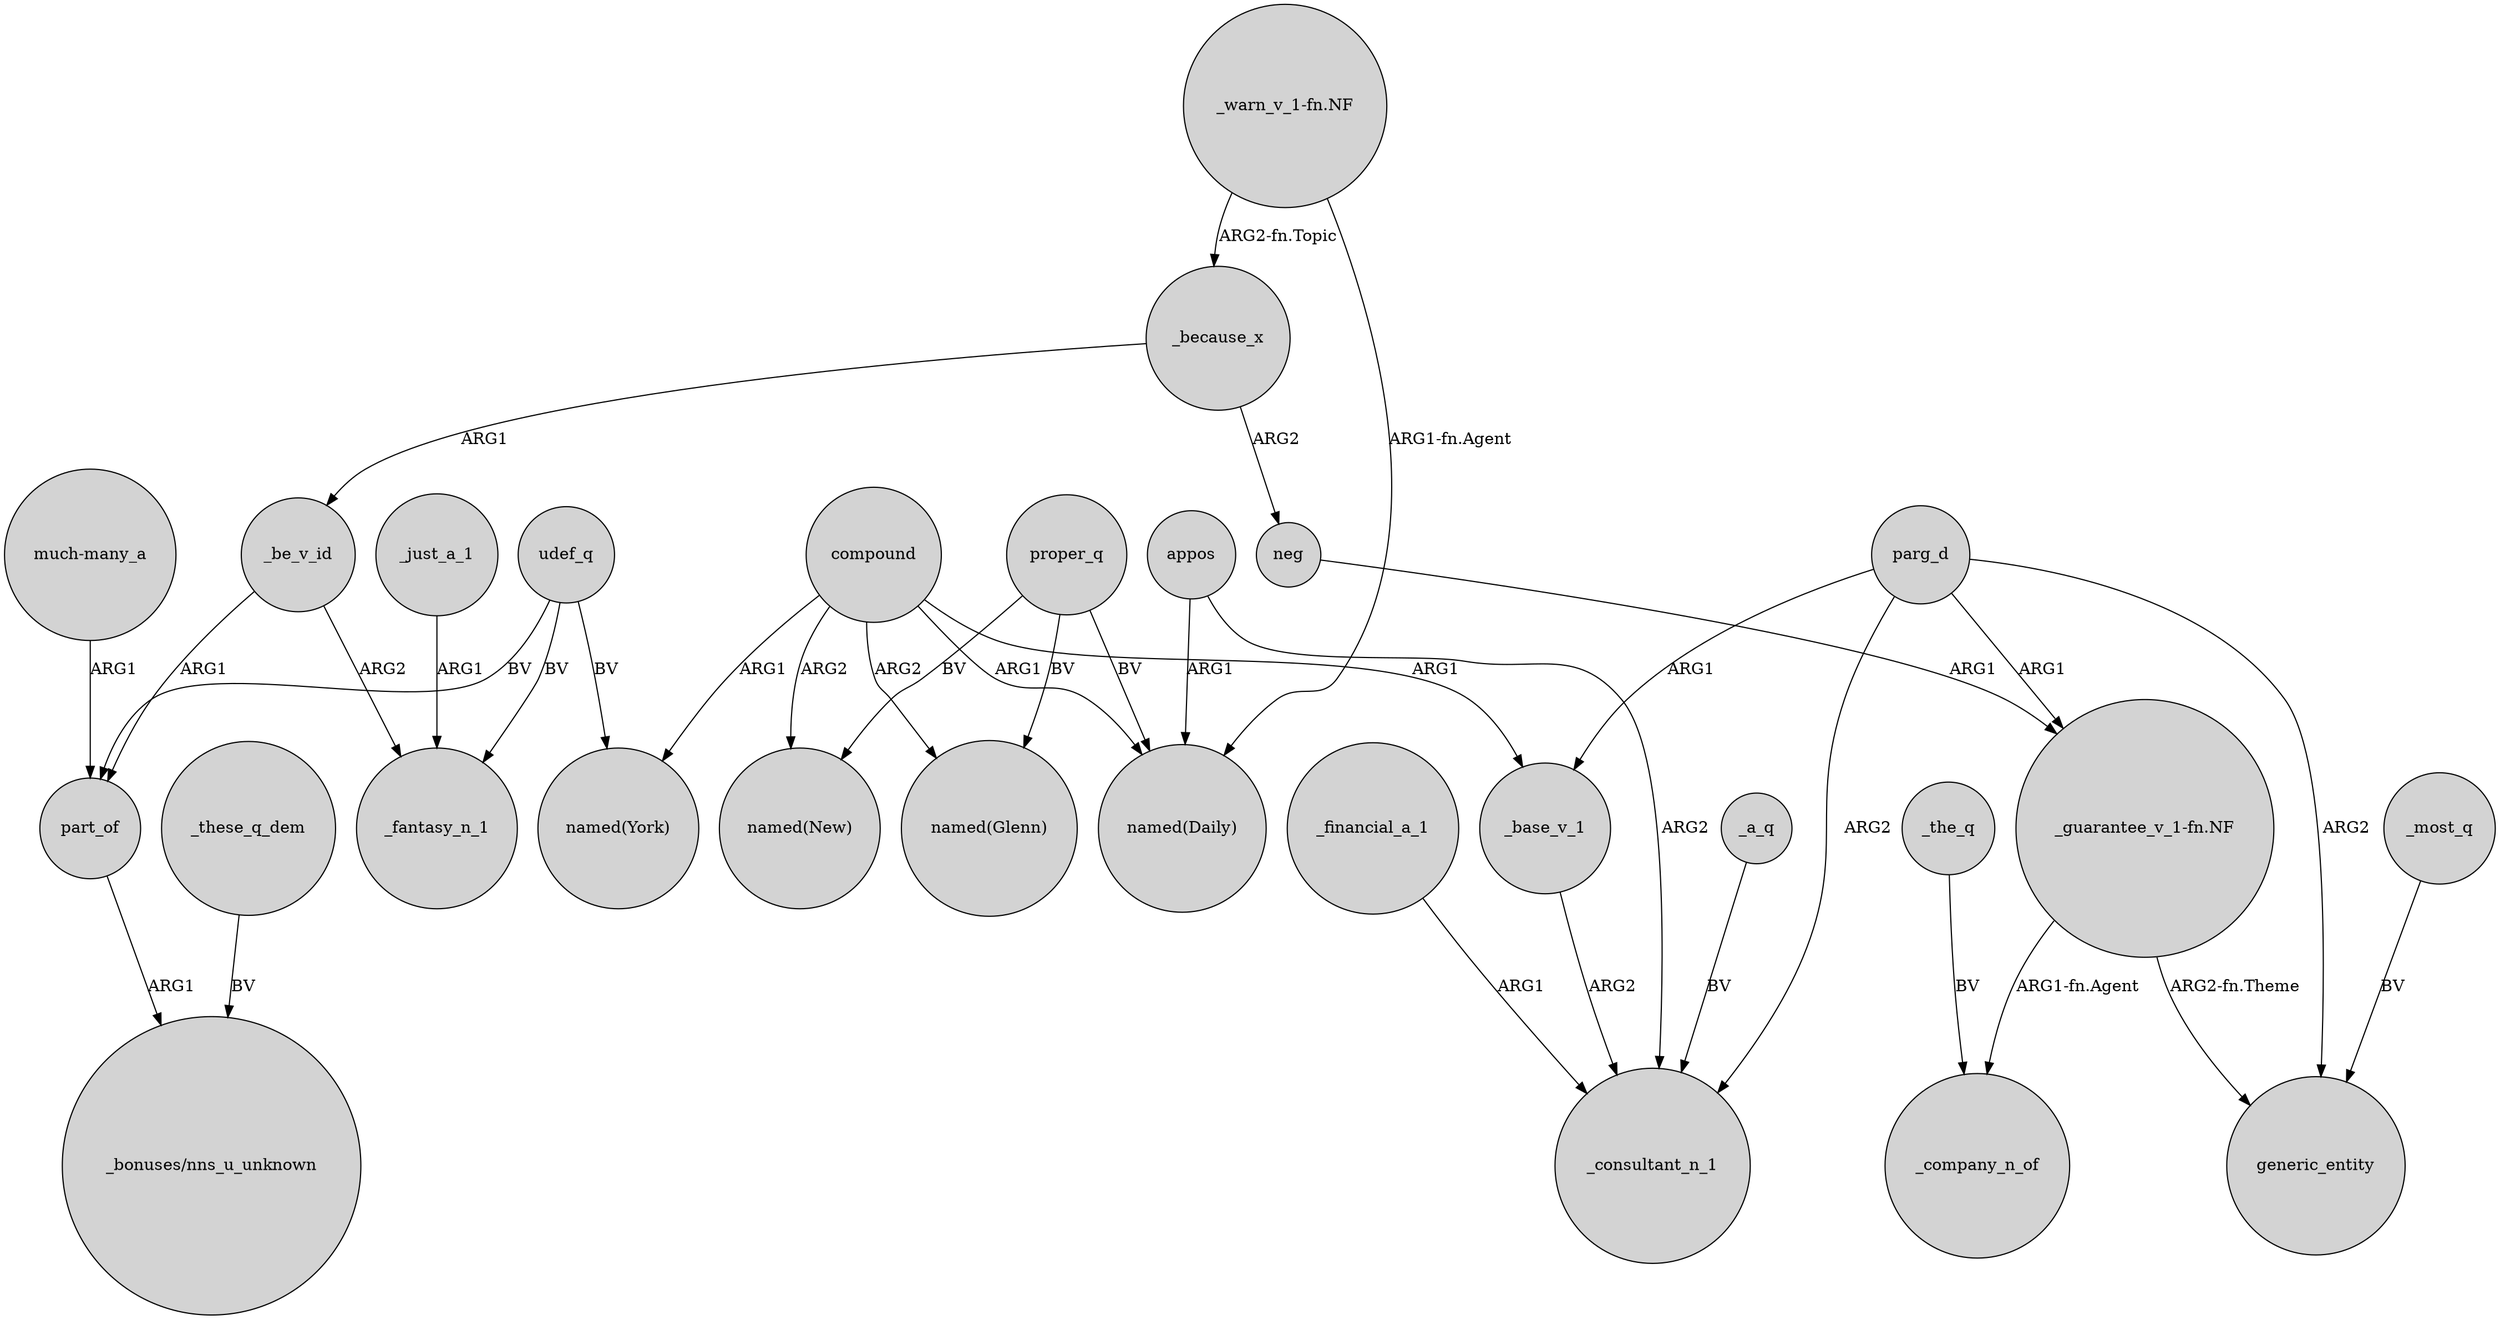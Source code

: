 digraph {
	node [shape=circle style=filled]
	_be_v_id -> part_of [label=ARG1]
	_financial_a_1 -> _consultant_n_1 [label=ARG1]
	compound -> "named(New)" [label=ARG2]
	_base_v_1 -> _consultant_n_1 [label=ARG2]
	udef_q -> part_of [label=BV]
	"_guarantee_v_1-fn.NF" -> _company_n_of [label="ARG1-fn.Agent"]
	parg_d -> "_guarantee_v_1-fn.NF" [label=ARG1]
	proper_q -> "named(New)" [label=BV]
	parg_d -> generic_entity [label=ARG2]
	"much-many_a" -> part_of [label=ARG1]
	_just_a_1 -> _fantasy_n_1 [label=ARG1]
	compound -> "named(Glenn)" [label=ARG2]
	appos -> "named(Daily)" [label=ARG1]
	_these_q_dem -> "_bonuses/nns_u_unknown" [label=BV]
	appos -> _consultant_n_1 [label=ARG2]
	_the_q -> _company_n_of [label=BV]
	_because_x -> neg [label=ARG2]
	neg -> "_guarantee_v_1-fn.NF" [label=ARG1]
	part_of -> "_bonuses/nns_u_unknown" [label=ARG1]
	compound -> "named(York)" [label=ARG1]
	proper_q -> "named(Daily)" [label=BV]
	compound -> _base_v_1 [label=ARG1]
	udef_q -> "named(York)" [label=BV]
	_because_x -> _be_v_id [label=ARG1]
	_a_q -> _consultant_n_1 [label=BV]
	udef_q -> _fantasy_n_1 [label=BV]
	"_warn_v_1-fn.NF" -> _because_x [label="ARG2-fn.Topic"]
	compound -> "named(Daily)" [label=ARG1]
	parg_d -> _base_v_1 [label=ARG1]
	parg_d -> _consultant_n_1 [label=ARG2]
	"_warn_v_1-fn.NF" -> "named(Daily)" [label="ARG1-fn.Agent"]
	_be_v_id -> _fantasy_n_1 [label=ARG2]
	proper_q -> "named(Glenn)" [label=BV]
	_most_q -> generic_entity [label=BV]
	"_guarantee_v_1-fn.NF" -> generic_entity [label="ARG2-fn.Theme"]
}
